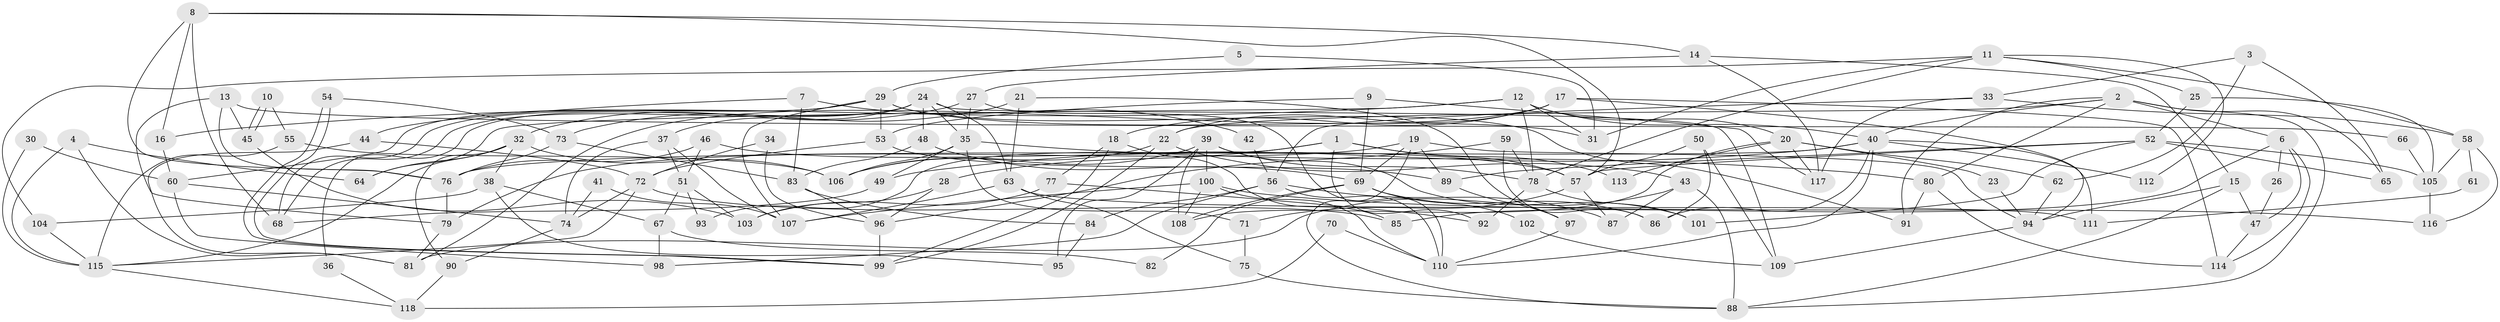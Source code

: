 // coarse degree distribution, {6: 0.18421052631578946, 7: 0.15789473684210525, 4: 0.15789473684210525, 2: 0.13157894736842105, 3: 0.15789473684210525, 9: 0.039473684210526314, 5: 0.11842105263157894, 8: 0.05263157894736842}
// Generated by graph-tools (version 1.1) at 2025/23/03/03/25 07:23:57]
// undirected, 118 vertices, 236 edges
graph export_dot {
graph [start="1"]
  node [color=gray90,style=filled];
  1;
  2;
  3;
  4;
  5;
  6;
  7;
  8;
  9;
  10;
  11;
  12;
  13;
  14;
  15;
  16;
  17;
  18;
  19;
  20;
  21;
  22;
  23;
  24;
  25;
  26;
  27;
  28;
  29;
  30;
  31;
  32;
  33;
  34;
  35;
  36;
  37;
  38;
  39;
  40;
  41;
  42;
  43;
  44;
  45;
  46;
  47;
  48;
  49;
  50;
  51;
  52;
  53;
  54;
  55;
  56;
  57;
  58;
  59;
  60;
  61;
  62;
  63;
  64;
  65;
  66;
  67;
  68;
  69;
  70;
  71;
  72;
  73;
  74;
  75;
  76;
  77;
  78;
  79;
  80;
  81;
  82;
  83;
  84;
  85;
  86;
  87;
  88;
  89;
  90;
  91;
  92;
  93;
  94;
  95;
  96;
  97;
  98;
  99;
  100;
  101;
  102;
  103;
  104;
  105;
  106;
  107;
  108;
  109;
  110;
  111;
  112;
  113;
  114;
  115;
  116;
  117;
  118;
  1 -- 57;
  1 -- 28;
  1 -- 92;
  1 -- 93;
  1 -- 113;
  2 -- 40;
  2 -- 80;
  2 -- 6;
  2 -- 22;
  2 -- 65;
  2 -- 88;
  2 -- 91;
  3 -- 65;
  3 -- 33;
  3 -- 62;
  4 -- 115;
  4 -- 81;
  4 -- 64;
  5 -- 29;
  5 -- 31;
  6 -- 47;
  6 -- 26;
  6 -- 85;
  6 -- 114;
  7 -- 83;
  7 -- 44;
  7 -- 42;
  8 -- 57;
  8 -- 14;
  8 -- 16;
  8 -- 68;
  8 -- 76;
  9 -- 117;
  9 -- 53;
  9 -- 69;
  10 -- 55;
  10 -- 45;
  10 -- 45;
  11 -- 78;
  11 -- 31;
  11 -- 25;
  11 -- 58;
  11 -- 104;
  11 -- 112;
  12 -- 20;
  12 -- 40;
  12 -- 16;
  12 -- 31;
  12 -- 64;
  12 -- 78;
  13 -- 45;
  13 -- 76;
  13 -- 66;
  13 -- 79;
  14 -- 15;
  14 -- 27;
  14 -- 117;
  15 -- 94;
  15 -- 88;
  15 -- 47;
  16 -- 60;
  17 -- 18;
  17 -- 22;
  17 -- 81;
  17 -- 94;
  17 -- 114;
  18 -- 85;
  18 -- 99;
  18 -- 77;
  19 -- 79;
  19 -- 69;
  19 -- 88;
  19 -- 89;
  19 -- 94;
  20 -- 117;
  20 -- 62;
  20 -- 23;
  20 -- 108;
  20 -- 113;
  21 -- 63;
  21 -- 73;
  21 -- 97;
  22 -- 43;
  22 -- 99;
  22 -- 106;
  23 -- 94;
  24 -- 109;
  24 -- 68;
  24 -- 35;
  24 -- 36;
  24 -- 37;
  24 -- 48;
  24 -- 63;
  25 -- 52;
  25 -- 105;
  26 -- 47;
  27 -- 110;
  27 -- 35;
  27 -- 32;
  28 -- 96;
  28 -- 103;
  29 -- 60;
  29 -- 91;
  29 -- 31;
  29 -- 53;
  29 -- 68;
  29 -- 107;
  30 -- 115;
  30 -- 60;
  32 -- 64;
  32 -- 38;
  32 -- 90;
  32 -- 106;
  32 -- 115;
  33 -- 56;
  33 -- 58;
  33 -- 117;
  34 -- 96;
  34 -- 72;
  35 -- 106;
  35 -- 49;
  35 -- 71;
  35 -- 80;
  36 -- 118;
  37 -- 107;
  37 -- 51;
  37 -- 74;
  38 -- 95;
  38 -- 67;
  38 -- 104;
  39 -- 108;
  39 -- 106;
  39 -- 78;
  39 -- 95;
  39 -- 100;
  39 -- 101;
  40 -- 76;
  40 -- 49;
  40 -- 86;
  40 -- 110;
  40 -- 111;
  40 -- 112;
  41 -- 74;
  41 -- 107;
  42 -- 56;
  43 -- 87;
  43 -- 88;
  43 -- 81;
  44 -- 81;
  44 -- 72;
  45 -- 103;
  46 -- 76;
  46 -- 57;
  46 -- 51;
  47 -- 114;
  48 -- 69;
  48 -- 83;
  49 -- 68;
  50 -- 86;
  50 -- 57;
  50 -- 109;
  51 -- 67;
  51 -- 93;
  51 -- 103;
  52 -- 105;
  52 -- 101;
  52 -- 57;
  52 -- 65;
  52 -- 89;
  53 -- 89;
  53 -- 72;
  54 -- 73;
  54 -- 99;
  54 -- 99;
  55 -- 106;
  55 -- 115;
  56 -- 110;
  56 -- 98;
  56 -- 84;
  56 -- 87;
  57 -- 71;
  57 -- 87;
  58 -- 116;
  58 -- 61;
  58 -- 105;
  59 -- 86;
  59 -- 78;
  59 -- 96;
  60 -- 74;
  60 -- 98;
  61 -- 111;
  62 -- 94;
  63 -- 107;
  63 -- 75;
  63 -- 111;
  66 -- 105;
  67 -- 82;
  67 -- 98;
  69 -- 108;
  69 -- 82;
  69 -- 86;
  69 -- 102;
  70 -- 110;
  70 -- 118;
  71 -- 75;
  72 -- 115;
  72 -- 74;
  72 -- 85;
  73 -- 83;
  73 -- 76;
  74 -- 90;
  75 -- 88;
  76 -- 79;
  77 -- 92;
  77 -- 103;
  78 -- 92;
  78 -- 101;
  79 -- 81;
  80 -- 114;
  80 -- 91;
  83 -- 96;
  83 -- 84;
  84 -- 95;
  89 -- 97;
  90 -- 118;
  94 -- 109;
  96 -- 99;
  97 -- 110;
  100 -- 110;
  100 -- 107;
  100 -- 108;
  100 -- 116;
  102 -- 109;
  104 -- 115;
  105 -- 116;
  115 -- 118;
}
